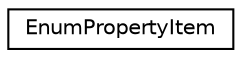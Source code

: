 digraph G
{
  edge [fontname="Helvetica",fontsize="10",labelfontname="Helvetica",labelfontsize="10"];
  node [fontname="Helvetica",fontsize="10",shape=record];
  rankdir=LR;
  Node1 [label="EnumPropertyItem",height=0.2,width=0.4,color="black", fillcolor="white", style="filled",URL="$d1/d8a/structEnumPropertyItem.html"];
}
